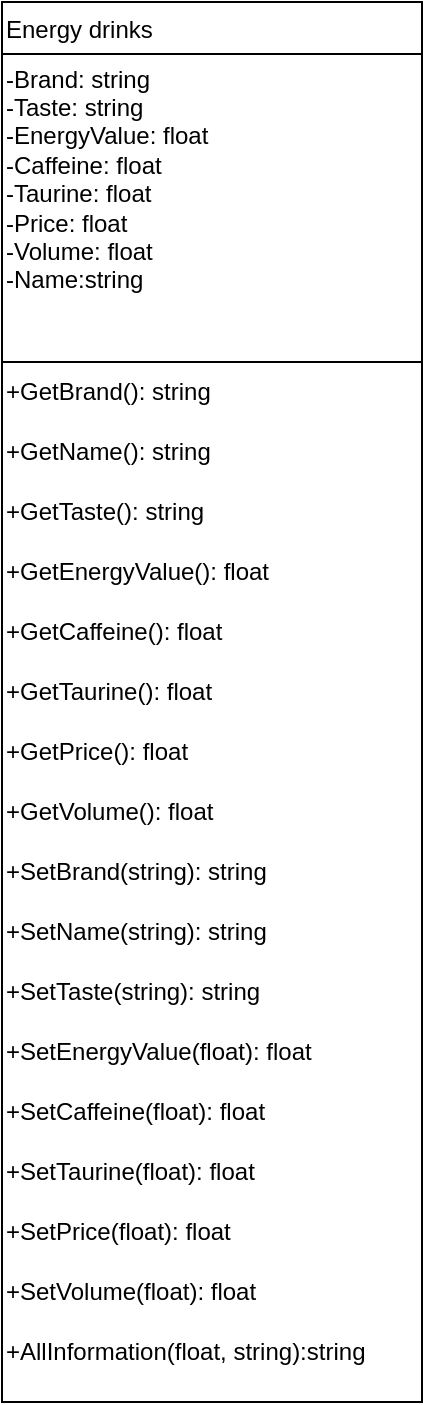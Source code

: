 <mxfile version="15.8.6" type="github">
  <diagram id="C5RBs43oDa-KdzZeNtuy" name="Page-1">
    <mxGraphModel dx="1422" dy="794" grid="1" gridSize="10" guides="1" tooltips="1" connect="1" arrows="1" fold="1" page="1" pageScale="1" pageWidth="827" pageHeight="1169" math="0" shadow="0">
      <root>
        <mxCell id="WIyWlLk6GJQsqaUBKTNV-0" />
        <mxCell id="WIyWlLk6GJQsqaUBKTNV-1" parent="WIyWlLk6GJQsqaUBKTNV-0" />
        <mxCell id="zkfFHV4jXpPFQw0GAbJ--17" value="Energy drinks" style="swimlane;fontStyle=0;align=left;verticalAlign=top;childLayout=stackLayout;horizontal=1;startSize=26;horizontalStack=0;resizeParent=1;resizeLast=0;collapsible=1;marginBottom=0;rounded=0;shadow=0;strokeWidth=1;" parent="WIyWlLk6GJQsqaUBKTNV-1" vertex="1">
          <mxGeometry x="280" y="570" width="210" height="700" as="geometry">
            <mxRectangle x="550" y="140" width="160" height="26" as="alternateBounds" />
          </mxGeometry>
        </mxCell>
        <mxCell id="570bbLZpeUChZeXISY6o-0" value="&lt;div&gt;-Brand: string&lt;/div&gt;&lt;div&gt;-Taste: string&lt;/div&gt;&lt;div&gt;-EnergyValue: float&lt;/div&gt;&lt;div&gt;-Сaffeine: float&amp;nbsp;&lt;/div&gt;&lt;div&gt;-Taurine: float&lt;/div&gt;&lt;div&gt;-Price: float&lt;br&gt;&lt;/div&gt;&lt;div&gt;-Volume: float&lt;br&gt;&lt;/div&gt;&lt;div&gt;-Name:string&lt;/div&gt;&lt;div&gt;&lt;br&gt;&lt;/div&gt;&lt;div&gt;&lt;br&gt;&lt;/div&gt;" style="text;html=1;strokeColor=none;fillColor=none;align=left;verticalAlign=middle;whiteSpace=wrap;rounded=0;" parent="zkfFHV4jXpPFQw0GAbJ--17" vertex="1">
          <mxGeometry y="26" width="210" height="154" as="geometry" />
        </mxCell>
        <mxCell id="570bbLZpeUChZeXISY6o-3" value="" style="endArrow=none;html=1;rounded=0;entryX=1;entryY=1;entryDx=0;entryDy=0;exitX=0;exitY=1;exitDx=0;exitDy=0;align=left;" parent="zkfFHV4jXpPFQw0GAbJ--17" source="570bbLZpeUChZeXISY6o-0" target="570bbLZpeUChZeXISY6o-0" edge="1">
          <mxGeometry width="50" height="50" relative="1" as="geometry">
            <mxPoint x="80" y="370" as="sourcePoint" />
            <mxPoint x="130" y="320" as="targetPoint" />
          </mxGeometry>
        </mxCell>
        <mxCell id="Ze1ppM-xDqqRpbjvohdM-0" value="+GetBrand(): string" style="text;html=1;strokeColor=none;fillColor=none;align=left;verticalAlign=middle;whiteSpace=wrap;rounded=0;" parent="zkfFHV4jXpPFQw0GAbJ--17" vertex="1">
          <mxGeometry y="180" width="210" height="30" as="geometry" />
        </mxCell>
        <mxCell id="d98jHbBEyLSV6FEDs4S4-0" value="+GetName(): string" style="text;html=1;strokeColor=none;fillColor=none;align=left;verticalAlign=middle;whiteSpace=wrap;rounded=0;" parent="zkfFHV4jXpPFQw0GAbJ--17" vertex="1">
          <mxGeometry y="210" width="210" height="30" as="geometry" />
        </mxCell>
        <mxCell id="d98jHbBEyLSV6FEDs4S4-1" value="+GetTaste(): string" style="text;html=1;strokeColor=none;fillColor=none;align=left;verticalAlign=middle;whiteSpace=wrap;rounded=0;" parent="zkfFHV4jXpPFQw0GAbJ--17" vertex="1">
          <mxGeometry y="240" width="210" height="30" as="geometry" />
        </mxCell>
        <mxCell id="d98jHbBEyLSV6FEDs4S4-2" value="+GetEnergyValue(): float" style="text;html=1;strokeColor=none;fillColor=none;align=left;verticalAlign=middle;whiteSpace=wrap;rounded=0;" parent="zkfFHV4jXpPFQw0GAbJ--17" vertex="1">
          <mxGeometry y="270" width="210" height="30" as="geometry" />
        </mxCell>
        <mxCell id="d98jHbBEyLSV6FEDs4S4-3" value="+GetСaffeine(): float" style="text;html=1;strokeColor=none;fillColor=none;align=left;verticalAlign=middle;whiteSpace=wrap;rounded=0;" parent="zkfFHV4jXpPFQw0GAbJ--17" vertex="1">
          <mxGeometry y="300" width="210" height="30" as="geometry" />
        </mxCell>
        <mxCell id="d98jHbBEyLSV6FEDs4S4-4" value="+GetTaurine(): float" style="text;html=1;strokeColor=none;fillColor=none;align=left;verticalAlign=middle;whiteSpace=wrap;rounded=0;" parent="zkfFHV4jXpPFQw0GAbJ--17" vertex="1">
          <mxGeometry y="330" width="210" height="30" as="geometry" />
        </mxCell>
        <mxCell id="d98jHbBEyLSV6FEDs4S4-5" value="+GetPrice(): float" style="text;html=1;strokeColor=none;fillColor=none;align=left;verticalAlign=middle;whiteSpace=wrap;rounded=0;" parent="zkfFHV4jXpPFQw0GAbJ--17" vertex="1">
          <mxGeometry y="360" width="210" height="30" as="geometry" />
        </mxCell>
        <mxCell id="d98jHbBEyLSV6FEDs4S4-6" value="+GetVolume(): float" style="text;html=1;strokeColor=none;fillColor=none;align=left;verticalAlign=middle;whiteSpace=wrap;rounded=0;" parent="zkfFHV4jXpPFQw0GAbJ--17" vertex="1">
          <mxGeometry y="390" width="210" height="30" as="geometry" />
        </mxCell>
        <mxCell id="d98jHbBEyLSV6FEDs4S4-7" value="+SetBrand(string): string" style="text;html=1;strokeColor=none;fillColor=none;align=left;verticalAlign=middle;whiteSpace=wrap;rounded=0;" parent="zkfFHV4jXpPFQw0GAbJ--17" vertex="1">
          <mxGeometry y="420" width="210" height="30" as="geometry" />
        </mxCell>
        <mxCell id="d98jHbBEyLSV6FEDs4S4-8" value="+SetName(string): string" style="text;html=1;strokeColor=none;fillColor=none;align=left;verticalAlign=middle;whiteSpace=wrap;rounded=0;" parent="zkfFHV4jXpPFQw0GAbJ--17" vertex="1">
          <mxGeometry y="450" width="210" height="30" as="geometry" />
        </mxCell>
        <mxCell id="d98jHbBEyLSV6FEDs4S4-9" value="+SetTaste(string): string" style="text;html=1;strokeColor=none;fillColor=none;align=left;verticalAlign=middle;whiteSpace=wrap;rounded=0;" parent="zkfFHV4jXpPFQw0GAbJ--17" vertex="1">
          <mxGeometry y="480" width="210" height="30" as="geometry" />
        </mxCell>
        <mxCell id="d98jHbBEyLSV6FEDs4S4-10" value="+SetEnergyValue(float): float" style="text;html=1;strokeColor=none;fillColor=none;align=left;verticalAlign=middle;whiteSpace=wrap;rounded=0;" parent="zkfFHV4jXpPFQw0GAbJ--17" vertex="1">
          <mxGeometry y="510" width="210" height="30" as="geometry" />
        </mxCell>
        <mxCell id="d98jHbBEyLSV6FEDs4S4-11" value="+SetСaffeine(float): float" style="text;html=1;strokeColor=none;fillColor=none;align=left;verticalAlign=middle;whiteSpace=wrap;rounded=0;" parent="zkfFHV4jXpPFQw0GAbJ--17" vertex="1">
          <mxGeometry y="540" width="210" height="30" as="geometry" />
        </mxCell>
        <mxCell id="d98jHbBEyLSV6FEDs4S4-12" value="+SetTaurine(float): float" style="text;html=1;strokeColor=none;fillColor=none;align=left;verticalAlign=middle;whiteSpace=wrap;rounded=0;" parent="zkfFHV4jXpPFQw0GAbJ--17" vertex="1">
          <mxGeometry y="570" width="210" height="30" as="geometry" />
        </mxCell>
        <mxCell id="d98jHbBEyLSV6FEDs4S4-13" value="+SetPrice(float): float" style="text;html=1;strokeColor=none;fillColor=none;align=left;verticalAlign=middle;whiteSpace=wrap;rounded=0;" parent="zkfFHV4jXpPFQw0GAbJ--17" vertex="1">
          <mxGeometry y="600" width="210" height="30" as="geometry" />
        </mxCell>
        <mxCell id="d98jHbBEyLSV6FEDs4S4-14" value="+SetVolume(float): float" style="text;html=1;strokeColor=none;fillColor=none;align=left;verticalAlign=middle;whiteSpace=wrap;rounded=0;" parent="zkfFHV4jXpPFQw0GAbJ--17" vertex="1">
          <mxGeometry y="630" width="210" height="30" as="geometry" />
        </mxCell>
        <mxCell id="d98jHbBEyLSV6FEDs4S4-15" value="+AllInformation(float, string):string" style="text;html=1;strokeColor=none;fillColor=none;align=left;verticalAlign=middle;whiteSpace=wrap;rounded=0;" parent="zkfFHV4jXpPFQw0GAbJ--17" vertex="1">
          <mxGeometry y="660" width="210" height="30" as="geometry" />
        </mxCell>
      </root>
    </mxGraphModel>
  </diagram>
</mxfile>
